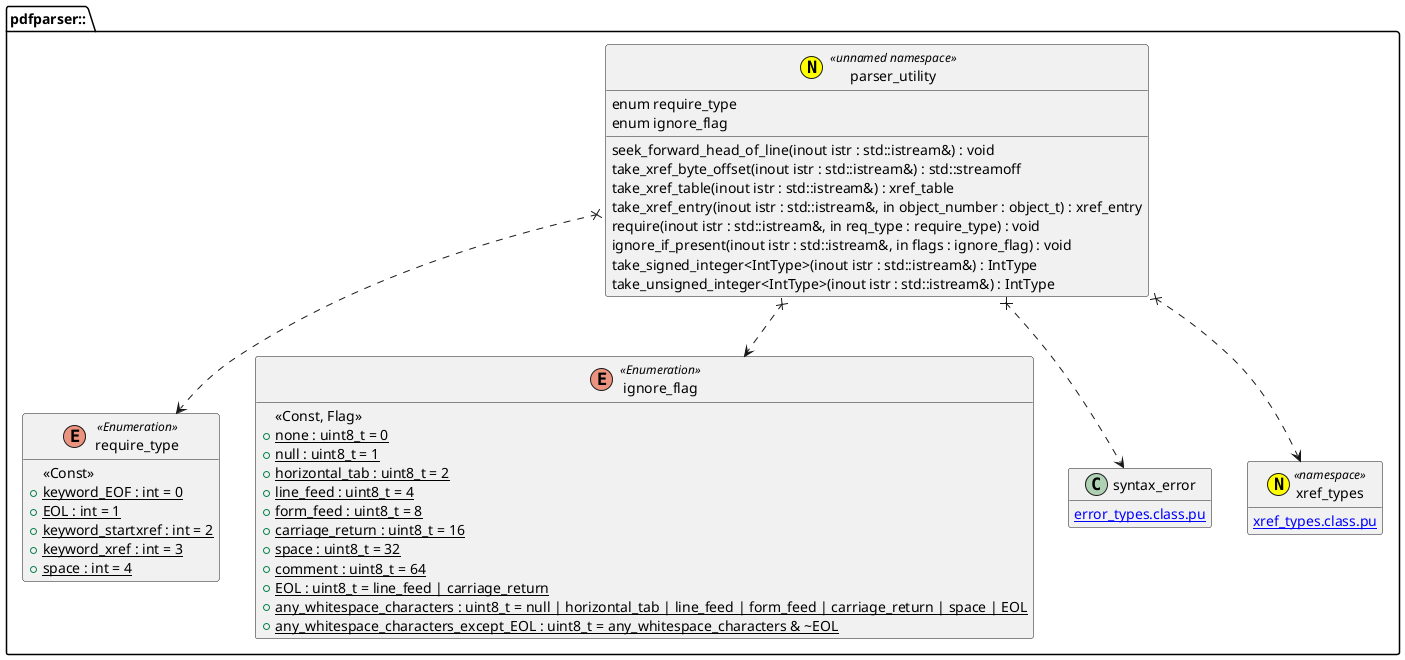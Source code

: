 @startuml parser_utility
hide empty members
namespace pdfparser:: {
enum require_type <<Enumeration>> {
	<<Const>>
	+{static} keyword_EOF : int = 0
	+{static} EOL : int = 1
	+{static} keyword_startxref : int = 2
	+{static} keyword_xref : int = 3
	+{static} space : int = 4
}
enum ignore_flag <<Enumeration>> {
	<<Const, Flag>>
	+{static} none : uint8_t = 0
	+{static} null : uint8_t = 1
	+{static} horizontal_tab : uint8_t = 2
	+{static} line_feed : uint8_t = 4
	+{static} form_feed : uint8_t = 8
	+{static} carriage_return : uint8_t = 16
	+{static} space : uint8_t = 32
	+{static} comment : uint8_t = 64
	+{static} EOL : uint8_t = line_feed | carriage_return
	+{static} any_whitespace_characters : uint8_t = null | horizontal_tab | line_feed | form_feed | carriage_return | space | EOL
	+{static} any_whitespace_characters_except_EOL : uint8_t = any_whitespace_characters & ~EOL
}
annotation parser_utility <<(N, yellow) unnamed namespace>> {
	enum require_type
	enum ignore_flag
	seek_forward_head_of_line(inout istr : std::istream&) : void
	take_xref_byte_offset(inout istr : std::istream&) : std::streamoff
	take_xref_table(inout istr : std::istream&) : xref_table
	take_xref_entry(inout istr : std::istream&, in object_number : object_t) : xref_entry
	require(inout istr : std::istream&, in req_type : require_type) : void
	ignore_if_present(inout istr : std::istream&, in flags : ignore_flag) : void
	take_signed_integer<IntType>(inout istr : std::istream&) : IntType
	take_unsigned_integer<IntType>(inout istr : std::istream&) : IntType
}
parser_utility x..> require_type
parser_utility x..> ignore_flag
parser_utility x..> syntax_error
parser_utility x..> xref_types

class syntax_error {
	[[error_types.class.pu]]
}
annotation xref_types <<(N, yellow) namespace>> {
	[[xref_types.class.pu]]
}
}
@enduml
